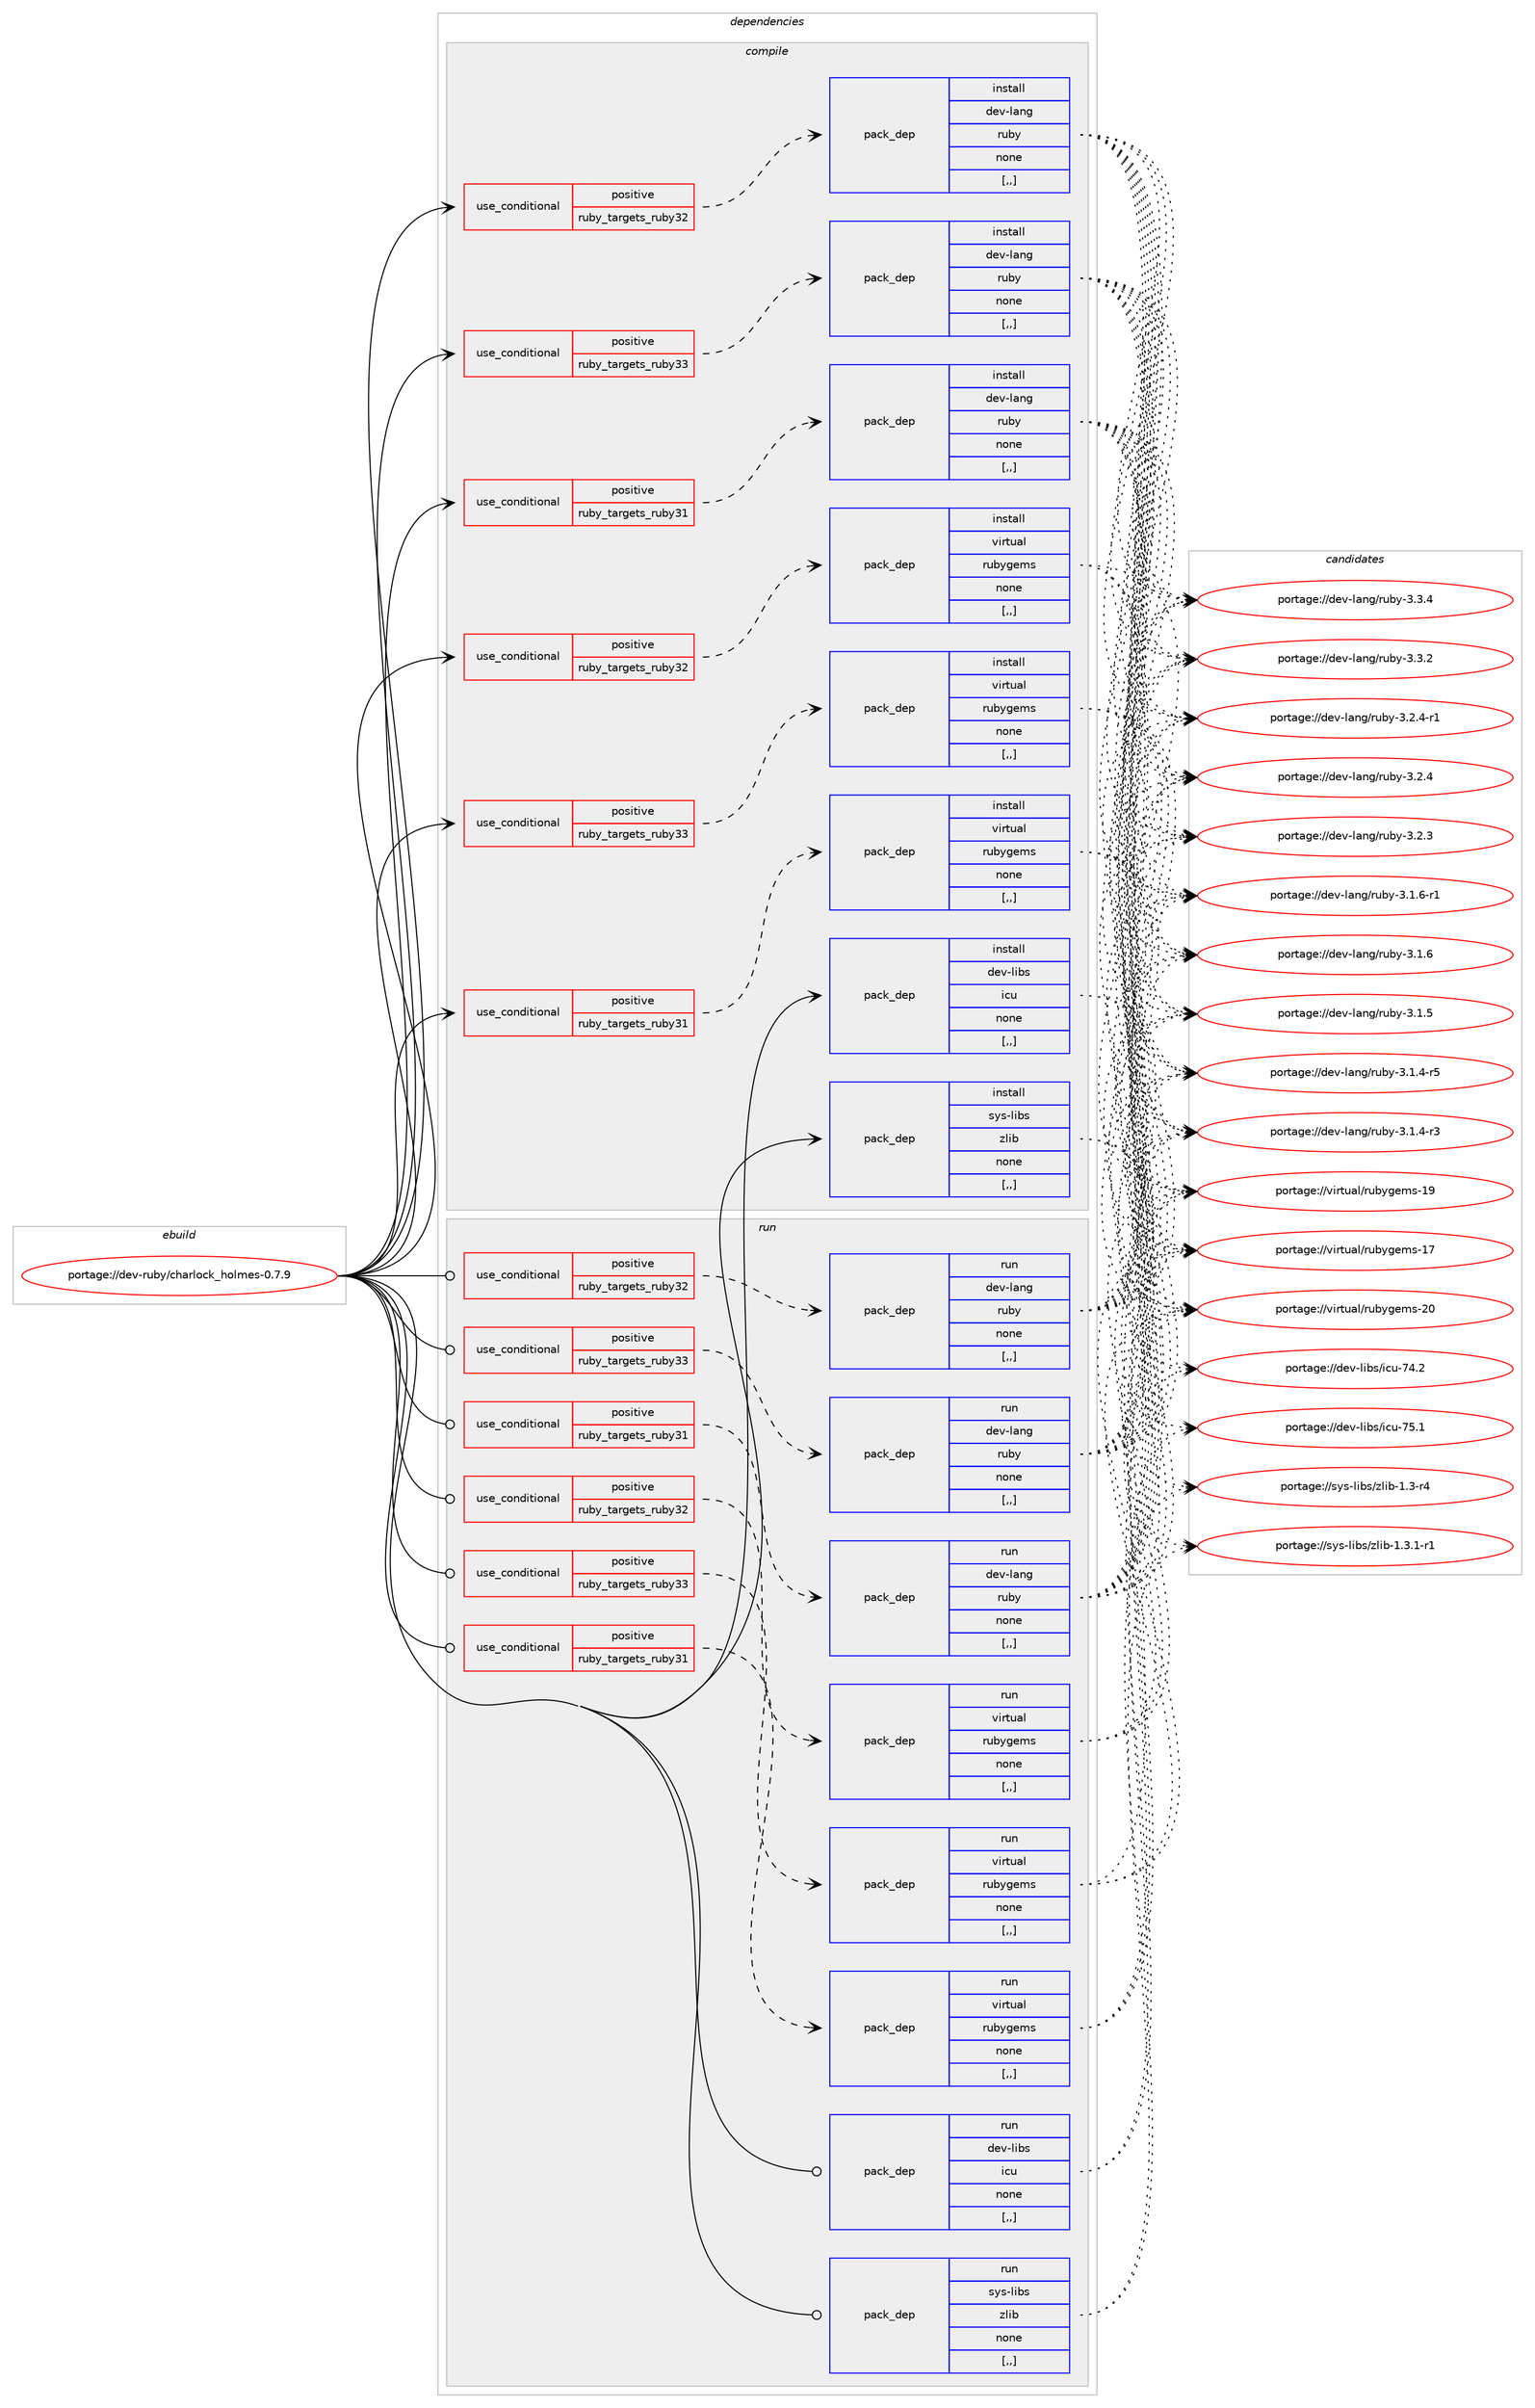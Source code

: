 digraph prolog {

# *************
# Graph options
# *************

newrank=true;
concentrate=true;
compound=true;
graph [rankdir=LR,fontname=Helvetica,fontsize=10,ranksep=1.5];#, ranksep=2.5, nodesep=0.2];
edge  [arrowhead=vee];
node  [fontname=Helvetica,fontsize=10];

# **********
# The ebuild
# **********

subgraph cluster_leftcol {
color=gray;
rank=same;
label=<<i>ebuild</i>>;
id [label="portage://dev-ruby/charlock_holmes-0.7.9", color=red, width=4, href="../dev-ruby/charlock_holmes-0.7.9.svg"];
}

# ****************
# The dependencies
# ****************

subgraph cluster_midcol {
color=gray;
label=<<i>dependencies</i>>;
subgraph cluster_compile {
fillcolor="#eeeeee";
style=filled;
label=<<i>compile</i>>;
subgraph cond45285 {
dependency178369 [label=<<TABLE BORDER="0" CELLBORDER="1" CELLSPACING="0" CELLPADDING="4"><TR><TD ROWSPAN="3" CELLPADDING="10">use_conditional</TD></TR><TR><TD>positive</TD></TR><TR><TD>ruby_targets_ruby31</TD></TR></TABLE>>, shape=none, color=red];
subgraph pack131803 {
dependency178370 [label=<<TABLE BORDER="0" CELLBORDER="1" CELLSPACING="0" CELLPADDING="4" WIDTH="220"><TR><TD ROWSPAN="6" CELLPADDING="30">pack_dep</TD></TR><TR><TD WIDTH="110">install</TD></TR><TR><TD>dev-lang</TD></TR><TR><TD>ruby</TD></TR><TR><TD>none</TD></TR><TR><TD>[,,]</TD></TR></TABLE>>, shape=none, color=blue];
}
dependency178369:e -> dependency178370:w [weight=20,style="dashed",arrowhead="vee"];
}
id:e -> dependency178369:w [weight=20,style="solid",arrowhead="vee"];
subgraph cond45286 {
dependency178371 [label=<<TABLE BORDER="0" CELLBORDER="1" CELLSPACING="0" CELLPADDING="4"><TR><TD ROWSPAN="3" CELLPADDING="10">use_conditional</TD></TR><TR><TD>positive</TD></TR><TR><TD>ruby_targets_ruby31</TD></TR></TABLE>>, shape=none, color=red];
subgraph pack131804 {
dependency178372 [label=<<TABLE BORDER="0" CELLBORDER="1" CELLSPACING="0" CELLPADDING="4" WIDTH="220"><TR><TD ROWSPAN="6" CELLPADDING="30">pack_dep</TD></TR><TR><TD WIDTH="110">install</TD></TR><TR><TD>virtual</TD></TR><TR><TD>rubygems</TD></TR><TR><TD>none</TD></TR><TR><TD>[,,]</TD></TR></TABLE>>, shape=none, color=blue];
}
dependency178371:e -> dependency178372:w [weight=20,style="dashed",arrowhead="vee"];
}
id:e -> dependency178371:w [weight=20,style="solid",arrowhead="vee"];
subgraph cond45287 {
dependency178373 [label=<<TABLE BORDER="0" CELLBORDER="1" CELLSPACING="0" CELLPADDING="4"><TR><TD ROWSPAN="3" CELLPADDING="10">use_conditional</TD></TR><TR><TD>positive</TD></TR><TR><TD>ruby_targets_ruby32</TD></TR></TABLE>>, shape=none, color=red];
subgraph pack131805 {
dependency178374 [label=<<TABLE BORDER="0" CELLBORDER="1" CELLSPACING="0" CELLPADDING="4" WIDTH="220"><TR><TD ROWSPAN="6" CELLPADDING="30">pack_dep</TD></TR><TR><TD WIDTH="110">install</TD></TR><TR><TD>dev-lang</TD></TR><TR><TD>ruby</TD></TR><TR><TD>none</TD></TR><TR><TD>[,,]</TD></TR></TABLE>>, shape=none, color=blue];
}
dependency178373:e -> dependency178374:w [weight=20,style="dashed",arrowhead="vee"];
}
id:e -> dependency178373:w [weight=20,style="solid",arrowhead="vee"];
subgraph cond45288 {
dependency178375 [label=<<TABLE BORDER="0" CELLBORDER="1" CELLSPACING="0" CELLPADDING="4"><TR><TD ROWSPAN="3" CELLPADDING="10">use_conditional</TD></TR><TR><TD>positive</TD></TR><TR><TD>ruby_targets_ruby32</TD></TR></TABLE>>, shape=none, color=red];
subgraph pack131806 {
dependency178376 [label=<<TABLE BORDER="0" CELLBORDER="1" CELLSPACING="0" CELLPADDING="4" WIDTH="220"><TR><TD ROWSPAN="6" CELLPADDING="30">pack_dep</TD></TR><TR><TD WIDTH="110">install</TD></TR><TR><TD>virtual</TD></TR><TR><TD>rubygems</TD></TR><TR><TD>none</TD></TR><TR><TD>[,,]</TD></TR></TABLE>>, shape=none, color=blue];
}
dependency178375:e -> dependency178376:w [weight=20,style="dashed",arrowhead="vee"];
}
id:e -> dependency178375:w [weight=20,style="solid",arrowhead="vee"];
subgraph cond45289 {
dependency178377 [label=<<TABLE BORDER="0" CELLBORDER="1" CELLSPACING="0" CELLPADDING="4"><TR><TD ROWSPAN="3" CELLPADDING="10">use_conditional</TD></TR><TR><TD>positive</TD></TR><TR><TD>ruby_targets_ruby33</TD></TR></TABLE>>, shape=none, color=red];
subgraph pack131807 {
dependency178378 [label=<<TABLE BORDER="0" CELLBORDER="1" CELLSPACING="0" CELLPADDING="4" WIDTH="220"><TR><TD ROWSPAN="6" CELLPADDING="30">pack_dep</TD></TR><TR><TD WIDTH="110">install</TD></TR><TR><TD>dev-lang</TD></TR><TR><TD>ruby</TD></TR><TR><TD>none</TD></TR><TR><TD>[,,]</TD></TR></TABLE>>, shape=none, color=blue];
}
dependency178377:e -> dependency178378:w [weight=20,style="dashed",arrowhead="vee"];
}
id:e -> dependency178377:w [weight=20,style="solid",arrowhead="vee"];
subgraph cond45290 {
dependency178379 [label=<<TABLE BORDER="0" CELLBORDER="1" CELLSPACING="0" CELLPADDING="4"><TR><TD ROWSPAN="3" CELLPADDING="10">use_conditional</TD></TR><TR><TD>positive</TD></TR><TR><TD>ruby_targets_ruby33</TD></TR></TABLE>>, shape=none, color=red];
subgraph pack131808 {
dependency178380 [label=<<TABLE BORDER="0" CELLBORDER="1" CELLSPACING="0" CELLPADDING="4" WIDTH="220"><TR><TD ROWSPAN="6" CELLPADDING="30">pack_dep</TD></TR><TR><TD WIDTH="110">install</TD></TR><TR><TD>virtual</TD></TR><TR><TD>rubygems</TD></TR><TR><TD>none</TD></TR><TR><TD>[,,]</TD></TR></TABLE>>, shape=none, color=blue];
}
dependency178379:e -> dependency178380:w [weight=20,style="dashed",arrowhead="vee"];
}
id:e -> dependency178379:w [weight=20,style="solid",arrowhead="vee"];
subgraph pack131809 {
dependency178381 [label=<<TABLE BORDER="0" CELLBORDER="1" CELLSPACING="0" CELLPADDING="4" WIDTH="220"><TR><TD ROWSPAN="6" CELLPADDING="30">pack_dep</TD></TR><TR><TD WIDTH="110">install</TD></TR><TR><TD>dev-libs</TD></TR><TR><TD>icu</TD></TR><TR><TD>none</TD></TR><TR><TD>[,,]</TD></TR></TABLE>>, shape=none, color=blue];
}
id:e -> dependency178381:w [weight=20,style="solid",arrowhead="vee"];
subgraph pack131810 {
dependency178382 [label=<<TABLE BORDER="0" CELLBORDER="1" CELLSPACING="0" CELLPADDING="4" WIDTH="220"><TR><TD ROWSPAN="6" CELLPADDING="30">pack_dep</TD></TR><TR><TD WIDTH="110">install</TD></TR><TR><TD>sys-libs</TD></TR><TR><TD>zlib</TD></TR><TR><TD>none</TD></TR><TR><TD>[,,]</TD></TR></TABLE>>, shape=none, color=blue];
}
id:e -> dependency178382:w [weight=20,style="solid",arrowhead="vee"];
}
subgraph cluster_compileandrun {
fillcolor="#eeeeee";
style=filled;
label=<<i>compile and run</i>>;
}
subgraph cluster_run {
fillcolor="#eeeeee";
style=filled;
label=<<i>run</i>>;
subgraph cond45291 {
dependency178383 [label=<<TABLE BORDER="0" CELLBORDER="1" CELLSPACING="0" CELLPADDING="4"><TR><TD ROWSPAN="3" CELLPADDING="10">use_conditional</TD></TR><TR><TD>positive</TD></TR><TR><TD>ruby_targets_ruby31</TD></TR></TABLE>>, shape=none, color=red];
subgraph pack131811 {
dependency178384 [label=<<TABLE BORDER="0" CELLBORDER="1" CELLSPACING="0" CELLPADDING="4" WIDTH="220"><TR><TD ROWSPAN="6" CELLPADDING="30">pack_dep</TD></TR><TR><TD WIDTH="110">run</TD></TR><TR><TD>dev-lang</TD></TR><TR><TD>ruby</TD></TR><TR><TD>none</TD></TR><TR><TD>[,,]</TD></TR></TABLE>>, shape=none, color=blue];
}
dependency178383:e -> dependency178384:w [weight=20,style="dashed",arrowhead="vee"];
}
id:e -> dependency178383:w [weight=20,style="solid",arrowhead="odot"];
subgraph cond45292 {
dependency178385 [label=<<TABLE BORDER="0" CELLBORDER="1" CELLSPACING="0" CELLPADDING="4"><TR><TD ROWSPAN="3" CELLPADDING="10">use_conditional</TD></TR><TR><TD>positive</TD></TR><TR><TD>ruby_targets_ruby31</TD></TR></TABLE>>, shape=none, color=red];
subgraph pack131812 {
dependency178386 [label=<<TABLE BORDER="0" CELLBORDER="1" CELLSPACING="0" CELLPADDING="4" WIDTH="220"><TR><TD ROWSPAN="6" CELLPADDING="30">pack_dep</TD></TR><TR><TD WIDTH="110">run</TD></TR><TR><TD>virtual</TD></TR><TR><TD>rubygems</TD></TR><TR><TD>none</TD></TR><TR><TD>[,,]</TD></TR></TABLE>>, shape=none, color=blue];
}
dependency178385:e -> dependency178386:w [weight=20,style="dashed",arrowhead="vee"];
}
id:e -> dependency178385:w [weight=20,style="solid",arrowhead="odot"];
subgraph cond45293 {
dependency178387 [label=<<TABLE BORDER="0" CELLBORDER="1" CELLSPACING="0" CELLPADDING="4"><TR><TD ROWSPAN="3" CELLPADDING="10">use_conditional</TD></TR><TR><TD>positive</TD></TR><TR><TD>ruby_targets_ruby32</TD></TR></TABLE>>, shape=none, color=red];
subgraph pack131813 {
dependency178388 [label=<<TABLE BORDER="0" CELLBORDER="1" CELLSPACING="0" CELLPADDING="4" WIDTH="220"><TR><TD ROWSPAN="6" CELLPADDING="30">pack_dep</TD></TR><TR><TD WIDTH="110">run</TD></TR><TR><TD>dev-lang</TD></TR><TR><TD>ruby</TD></TR><TR><TD>none</TD></TR><TR><TD>[,,]</TD></TR></TABLE>>, shape=none, color=blue];
}
dependency178387:e -> dependency178388:w [weight=20,style="dashed",arrowhead="vee"];
}
id:e -> dependency178387:w [weight=20,style="solid",arrowhead="odot"];
subgraph cond45294 {
dependency178389 [label=<<TABLE BORDER="0" CELLBORDER="1" CELLSPACING="0" CELLPADDING="4"><TR><TD ROWSPAN="3" CELLPADDING="10">use_conditional</TD></TR><TR><TD>positive</TD></TR><TR><TD>ruby_targets_ruby32</TD></TR></TABLE>>, shape=none, color=red];
subgraph pack131814 {
dependency178390 [label=<<TABLE BORDER="0" CELLBORDER="1" CELLSPACING="0" CELLPADDING="4" WIDTH="220"><TR><TD ROWSPAN="6" CELLPADDING="30">pack_dep</TD></TR><TR><TD WIDTH="110">run</TD></TR><TR><TD>virtual</TD></TR><TR><TD>rubygems</TD></TR><TR><TD>none</TD></TR><TR><TD>[,,]</TD></TR></TABLE>>, shape=none, color=blue];
}
dependency178389:e -> dependency178390:w [weight=20,style="dashed",arrowhead="vee"];
}
id:e -> dependency178389:w [weight=20,style="solid",arrowhead="odot"];
subgraph cond45295 {
dependency178391 [label=<<TABLE BORDER="0" CELLBORDER="1" CELLSPACING="0" CELLPADDING="4"><TR><TD ROWSPAN="3" CELLPADDING="10">use_conditional</TD></TR><TR><TD>positive</TD></TR><TR><TD>ruby_targets_ruby33</TD></TR></TABLE>>, shape=none, color=red];
subgraph pack131815 {
dependency178392 [label=<<TABLE BORDER="0" CELLBORDER="1" CELLSPACING="0" CELLPADDING="4" WIDTH="220"><TR><TD ROWSPAN="6" CELLPADDING="30">pack_dep</TD></TR><TR><TD WIDTH="110">run</TD></TR><TR><TD>dev-lang</TD></TR><TR><TD>ruby</TD></TR><TR><TD>none</TD></TR><TR><TD>[,,]</TD></TR></TABLE>>, shape=none, color=blue];
}
dependency178391:e -> dependency178392:w [weight=20,style="dashed",arrowhead="vee"];
}
id:e -> dependency178391:w [weight=20,style="solid",arrowhead="odot"];
subgraph cond45296 {
dependency178393 [label=<<TABLE BORDER="0" CELLBORDER="1" CELLSPACING="0" CELLPADDING="4"><TR><TD ROWSPAN="3" CELLPADDING="10">use_conditional</TD></TR><TR><TD>positive</TD></TR><TR><TD>ruby_targets_ruby33</TD></TR></TABLE>>, shape=none, color=red];
subgraph pack131816 {
dependency178394 [label=<<TABLE BORDER="0" CELLBORDER="1" CELLSPACING="0" CELLPADDING="4" WIDTH="220"><TR><TD ROWSPAN="6" CELLPADDING="30">pack_dep</TD></TR><TR><TD WIDTH="110">run</TD></TR><TR><TD>virtual</TD></TR><TR><TD>rubygems</TD></TR><TR><TD>none</TD></TR><TR><TD>[,,]</TD></TR></TABLE>>, shape=none, color=blue];
}
dependency178393:e -> dependency178394:w [weight=20,style="dashed",arrowhead="vee"];
}
id:e -> dependency178393:w [weight=20,style="solid",arrowhead="odot"];
subgraph pack131817 {
dependency178395 [label=<<TABLE BORDER="0" CELLBORDER="1" CELLSPACING="0" CELLPADDING="4" WIDTH="220"><TR><TD ROWSPAN="6" CELLPADDING="30">pack_dep</TD></TR><TR><TD WIDTH="110">run</TD></TR><TR><TD>dev-libs</TD></TR><TR><TD>icu</TD></TR><TR><TD>none</TD></TR><TR><TD>[,,]</TD></TR></TABLE>>, shape=none, color=blue];
}
id:e -> dependency178395:w [weight=20,style="solid",arrowhead="odot"];
subgraph pack131818 {
dependency178396 [label=<<TABLE BORDER="0" CELLBORDER="1" CELLSPACING="0" CELLPADDING="4" WIDTH="220"><TR><TD ROWSPAN="6" CELLPADDING="30">pack_dep</TD></TR><TR><TD WIDTH="110">run</TD></TR><TR><TD>sys-libs</TD></TR><TR><TD>zlib</TD></TR><TR><TD>none</TD></TR><TR><TD>[,,]</TD></TR></TABLE>>, shape=none, color=blue];
}
id:e -> dependency178396:w [weight=20,style="solid",arrowhead="odot"];
}
}

# **************
# The candidates
# **************

subgraph cluster_choices {
rank=same;
color=gray;
label=<<i>candidates</i>>;

subgraph choice131803 {
color=black;
nodesep=1;
choice10010111845108971101034711411798121455146514652 [label="portage://dev-lang/ruby-3.3.4", color=red, width=4,href="../dev-lang/ruby-3.3.4.svg"];
choice10010111845108971101034711411798121455146514650 [label="portage://dev-lang/ruby-3.3.2", color=red, width=4,href="../dev-lang/ruby-3.3.2.svg"];
choice100101118451089711010347114117981214551465046524511449 [label="portage://dev-lang/ruby-3.2.4-r1", color=red, width=4,href="../dev-lang/ruby-3.2.4-r1.svg"];
choice10010111845108971101034711411798121455146504652 [label="portage://dev-lang/ruby-3.2.4", color=red, width=4,href="../dev-lang/ruby-3.2.4.svg"];
choice10010111845108971101034711411798121455146504651 [label="portage://dev-lang/ruby-3.2.3", color=red, width=4,href="../dev-lang/ruby-3.2.3.svg"];
choice100101118451089711010347114117981214551464946544511449 [label="portage://dev-lang/ruby-3.1.6-r1", color=red, width=4,href="../dev-lang/ruby-3.1.6-r1.svg"];
choice10010111845108971101034711411798121455146494654 [label="portage://dev-lang/ruby-3.1.6", color=red, width=4,href="../dev-lang/ruby-3.1.6.svg"];
choice10010111845108971101034711411798121455146494653 [label="portage://dev-lang/ruby-3.1.5", color=red, width=4,href="../dev-lang/ruby-3.1.5.svg"];
choice100101118451089711010347114117981214551464946524511453 [label="portage://dev-lang/ruby-3.1.4-r5", color=red, width=4,href="../dev-lang/ruby-3.1.4-r5.svg"];
choice100101118451089711010347114117981214551464946524511451 [label="portage://dev-lang/ruby-3.1.4-r3", color=red, width=4,href="../dev-lang/ruby-3.1.4-r3.svg"];
dependency178370:e -> choice10010111845108971101034711411798121455146514652:w [style=dotted,weight="100"];
dependency178370:e -> choice10010111845108971101034711411798121455146514650:w [style=dotted,weight="100"];
dependency178370:e -> choice100101118451089711010347114117981214551465046524511449:w [style=dotted,weight="100"];
dependency178370:e -> choice10010111845108971101034711411798121455146504652:w [style=dotted,weight="100"];
dependency178370:e -> choice10010111845108971101034711411798121455146504651:w [style=dotted,weight="100"];
dependency178370:e -> choice100101118451089711010347114117981214551464946544511449:w [style=dotted,weight="100"];
dependency178370:e -> choice10010111845108971101034711411798121455146494654:w [style=dotted,weight="100"];
dependency178370:e -> choice10010111845108971101034711411798121455146494653:w [style=dotted,weight="100"];
dependency178370:e -> choice100101118451089711010347114117981214551464946524511453:w [style=dotted,weight="100"];
dependency178370:e -> choice100101118451089711010347114117981214551464946524511451:w [style=dotted,weight="100"];
}
subgraph choice131804 {
color=black;
nodesep=1;
choice118105114116117971084711411798121103101109115455048 [label="portage://virtual/rubygems-20", color=red, width=4,href="../virtual/rubygems-20.svg"];
choice118105114116117971084711411798121103101109115454957 [label="portage://virtual/rubygems-19", color=red, width=4,href="../virtual/rubygems-19.svg"];
choice118105114116117971084711411798121103101109115454955 [label="portage://virtual/rubygems-17", color=red, width=4,href="../virtual/rubygems-17.svg"];
dependency178372:e -> choice118105114116117971084711411798121103101109115455048:w [style=dotted,weight="100"];
dependency178372:e -> choice118105114116117971084711411798121103101109115454957:w [style=dotted,weight="100"];
dependency178372:e -> choice118105114116117971084711411798121103101109115454955:w [style=dotted,weight="100"];
}
subgraph choice131805 {
color=black;
nodesep=1;
choice10010111845108971101034711411798121455146514652 [label="portage://dev-lang/ruby-3.3.4", color=red, width=4,href="../dev-lang/ruby-3.3.4.svg"];
choice10010111845108971101034711411798121455146514650 [label="portage://dev-lang/ruby-3.3.2", color=red, width=4,href="../dev-lang/ruby-3.3.2.svg"];
choice100101118451089711010347114117981214551465046524511449 [label="portage://dev-lang/ruby-3.2.4-r1", color=red, width=4,href="../dev-lang/ruby-3.2.4-r1.svg"];
choice10010111845108971101034711411798121455146504652 [label="portage://dev-lang/ruby-3.2.4", color=red, width=4,href="../dev-lang/ruby-3.2.4.svg"];
choice10010111845108971101034711411798121455146504651 [label="portage://dev-lang/ruby-3.2.3", color=red, width=4,href="../dev-lang/ruby-3.2.3.svg"];
choice100101118451089711010347114117981214551464946544511449 [label="portage://dev-lang/ruby-3.1.6-r1", color=red, width=4,href="../dev-lang/ruby-3.1.6-r1.svg"];
choice10010111845108971101034711411798121455146494654 [label="portage://dev-lang/ruby-3.1.6", color=red, width=4,href="../dev-lang/ruby-3.1.6.svg"];
choice10010111845108971101034711411798121455146494653 [label="portage://dev-lang/ruby-3.1.5", color=red, width=4,href="../dev-lang/ruby-3.1.5.svg"];
choice100101118451089711010347114117981214551464946524511453 [label="portage://dev-lang/ruby-3.1.4-r5", color=red, width=4,href="../dev-lang/ruby-3.1.4-r5.svg"];
choice100101118451089711010347114117981214551464946524511451 [label="portage://dev-lang/ruby-3.1.4-r3", color=red, width=4,href="../dev-lang/ruby-3.1.4-r3.svg"];
dependency178374:e -> choice10010111845108971101034711411798121455146514652:w [style=dotted,weight="100"];
dependency178374:e -> choice10010111845108971101034711411798121455146514650:w [style=dotted,weight="100"];
dependency178374:e -> choice100101118451089711010347114117981214551465046524511449:w [style=dotted,weight="100"];
dependency178374:e -> choice10010111845108971101034711411798121455146504652:w [style=dotted,weight="100"];
dependency178374:e -> choice10010111845108971101034711411798121455146504651:w [style=dotted,weight="100"];
dependency178374:e -> choice100101118451089711010347114117981214551464946544511449:w [style=dotted,weight="100"];
dependency178374:e -> choice10010111845108971101034711411798121455146494654:w [style=dotted,weight="100"];
dependency178374:e -> choice10010111845108971101034711411798121455146494653:w [style=dotted,weight="100"];
dependency178374:e -> choice100101118451089711010347114117981214551464946524511453:w [style=dotted,weight="100"];
dependency178374:e -> choice100101118451089711010347114117981214551464946524511451:w [style=dotted,weight="100"];
}
subgraph choice131806 {
color=black;
nodesep=1;
choice118105114116117971084711411798121103101109115455048 [label="portage://virtual/rubygems-20", color=red, width=4,href="../virtual/rubygems-20.svg"];
choice118105114116117971084711411798121103101109115454957 [label="portage://virtual/rubygems-19", color=red, width=4,href="../virtual/rubygems-19.svg"];
choice118105114116117971084711411798121103101109115454955 [label="portage://virtual/rubygems-17", color=red, width=4,href="../virtual/rubygems-17.svg"];
dependency178376:e -> choice118105114116117971084711411798121103101109115455048:w [style=dotted,weight="100"];
dependency178376:e -> choice118105114116117971084711411798121103101109115454957:w [style=dotted,weight="100"];
dependency178376:e -> choice118105114116117971084711411798121103101109115454955:w [style=dotted,weight="100"];
}
subgraph choice131807 {
color=black;
nodesep=1;
choice10010111845108971101034711411798121455146514652 [label="portage://dev-lang/ruby-3.3.4", color=red, width=4,href="../dev-lang/ruby-3.3.4.svg"];
choice10010111845108971101034711411798121455146514650 [label="portage://dev-lang/ruby-3.3.2", color=red, width=4,href="../dev-lang/ruby-3.3.2.svg"];
choice100101118451089711010347114117981214551465046524511449 [label="portage://dev-lang/ruby-3.2.4-r1", color=red, width=4,href="../dev-lang/ruby-3.2.4-r1.svg"];
choice10010111845108971101034711411798121455146504652 [label="portage://dev-lang/ruby-3.2.4", color=red, width=4,href="../dev-lang/ruby-3.2.4.svg"];
choice10010111845108971101034711411798121455146504651 [label="portage://dev-lang/ruby-3.2.3", color=red, width=4,href="../dev-lang/ruby-3.2.3.svg"];
choice100101118451089711010347114117981214551464946544511449 [label="portage://dev-lang/ruby-3.1.6-r1", color=red, width=4,href="../dev-lang/ruby-3.1.6-r1.svg"];
choice10010111845108971101034711411798121455146494654 [label="portage://dev-lang/ruby-3.1.6", color=red, width=4,href="../dev-lang/ruby-3.1.6.svg"];
choice10010111845108971101034711411798121455146494653 [label="portage://dev-lang/ruby-3.1.5", color=red, width=4,href="../dev-lang/ruby-3.1.5.svg"];
choice100101118451089711010347114117981214551464946524511453 [label="portage://dev-lang/ruby-3.1.4-r5", color=red, width=4,href="../dev-lang/ruby-3.1.4-r5.svg"];
choice100101118451089711010347114117981214551464946524511451 [label="portage://dev-lang/ruby-3.1.4-r3", color=red, width=4,href="../dev-lang/ruby-3.1.4-r3.svg"];
dependency178378:e -> choice10010111845108971101034711411798121455146514652:w [style=dotted,weight="100"];
dependency178378:e -> choice10010111845108971101034711411798121455146514650:w [style=dotted,weight="100"];
dependency178378:e -> choice100101118451089711010347114117981214551465046524511449:w [style=dotted,weight="100"];
dependency178378:e -> choice10010111845108971101034711411798121455146504652:w [style=dotted,weight="100"];
dependency178378:e -> choice10010111845108971101034711411798121455146504651:w [style=dotted,weight="100"];
dependency178378:e -> choice100101118451089711010347114117981214551464946544511449:w [style=dotted,weight="100"];
dependency178378:e -> choice10010111845108971101034711411798121455146494654:w [style=dotted,weight="100"];
dependency178378:e -> choice10010111845108971101034711411798121455146494653:w [style=dotted,weight="100"];
dependency178378:e -> choice100101118451089711010347114117981214551464946524511453:w [style=dotted,weight="100"];
dependency178378:e -> choice100101118451089711010347114117981214551464946524511451:w [style=dotted,weight="100"];
}
subgraph choice131808 {
color=black;
nodesep=1;
choice118105114116117971084711411798121103101109115455048 [label="portage://virtual/rubygems-20", color=red, width=4,href="../virtual/rubygems-20.svg"];
choice118105114116117971084711411798121103101109115454957 [label="portage://virtual/rubygems-19", color=red, width=4,href="../virtual/rubygems-19.svg"];
choice118105114116117971084711411798121103101109115454955 [label="portage://virtual/rubygems-17", color=red, width=4,href="../virtual/rubygems-17.svg"];
dependency178380:e -> choice118105114116117971084711411798121103101109115455048:w [style=dotted,weight="100"];
dependency178380:e -> choice118105114116117971084711411798121103101109115454957:w [style=dotted,weight="100"];
dependency178380:e -> choice118105114116117971084711411798121103101109115454955:w [style=dotted,weight="100"];
}
subgraph choice131809 {
color=black;
nodesep=1;
choice100101118451081059811547105991174555534649 [label="portage://dev-libs/icu-75.1", color=red, width=4,href="../dev-libs/icu-75.1.svg"];
choice100101118451081059811547105991174555524650 [label="portage://dev-libs/icu-74.2", color=red, width=4,href="../dev-libs/icu-74.2.svg"];
dependency178381:e -> choice100101118451081059811547105991174555534649:w [style=dotted,weight="100"];
dependency178381:e -> choice100101118451081059811547105991174555524650:w [style=dotted,weight="100"];
}
subgraph choice131810 {
color=black;
nodesep=1;
choice115121115451081059811547122108105984549465146494511449 [label="portage://sys-libs/zlib-1.3.1-r1", color=red, width=4,href="../sys-libs/zlib-1.3.1-r1.svg"];
choice11512111545108105981154712210810598454946514511452 [label="portage://sys-libs/zlib-1.3-r4", color=red, width=4,href="../sys-libs/zlib-1.3-r4.svg"];
dependency178382:e -> choice115121115451081059811547122108105984549465146494511449:w [style=dotted,weight="100"];
dependency178382:e -> choice11512111545108105981154712210810598454946514511452:w [style=dotted,weight="100"];
}
subgraph choice131811 {
color=black;
nodesep=1;
choice10010111845108971101034711411798121455146514652 [label="portage://dev-lang/ruby-3.3.4", color=red, width=4,href="../dev-lang/ruby-3.3.4.svg"];
choice10010111845108971101034711411798121455146514650 [label="portage://dev-lang/ruby-3.3.2", color=red, width=4,href="../dev-lang/ruby-3.3.2.svg"];
choice100101118451089711010347114117981214551465046524511449 [label="portage://dev-lang/ruby-3.2.4-r1", color=red, width=4,href="../dev-lang/ruby-3.2.4-r1.svg"];
choice10010111845108971101034711411798121455146504652 [label="portage://dev-lang/ruby-3.2.4", color=red, width=4,href="../dev-lang/ruby-3.2.4.svg"];
choice10010111845108971101034711411798121455146504651 [label="portage://dev-lang/ruby-3.2.3", color=red, width=4,href="../dev-lang/ruby-3.2.3.svg"];
choice100101118451089711010347114117981214551464946544511449 [label="portage://dev-lang/ruby-3.1.6-r1", color=red, width=4,href="../dev-lang/ruby-3.1.6-r1.svg"];
choice10010111845108971101034711411798121455146494654 [label="portage://dev-lang/ruby-3.1.6", color=red, width=4,href="../dev-lang/ruby-3.1.6.svg"];
choice10010111845108971101034711411798121455146494653 [label="portage://dev-lang/ruby-3.1.5", color=red, width=4,href="../dev-lang/ruby-3.1.5.svg"];
choice100101118451089711010347114117981214551464946524511453 [label="portage://dev-lang/ruby-3.1.4-r5", color=red, width=4,href="../dev-lang/ruby-3.1.4-r5.svg"];
choice100101118451089711010347114117981214551464946524511451 [label="portage://dev-lang/ruby-3.1.4-r3", color=red, width=4,href="../dev-lang/ruby-3.1.4-r3.svg"];
dependency178384:e -> choice10010111845108971101034711411798121455146514652:w [style=dotted,weight="100"];
dependency178384:e -> choice10010111845108971101034711411798121455146514650:w [style=dotted,weight="100"];
dependency178384:e -> choice100101118451089711010347114117981214551465046524511449:w [style=dotted,weight="100"];
dependency178384:e -> choice10010111845108971101034711411798121455146504652:w [style=dotted,weight="100"];
dependency178384:e -> choice10010111845108971101034711411798121455146504651:w [style=dotted,weight="100"];
dependency178384:e -> choice100101118451089711010347114117981214551464946544511449:w [style=dotted,weight="100"];
dependency178384:e -> choice10010111845108971101034711411798121455146494654:w [style=dotted,weight="100"];
dependency178384:e -> choice10010111845108971101034711411798121455146494653:w [style=dotted,weight="100"];
dependency178384:e -> choice100101118451089711010347114117981214551464946524511453:w [style=dotted,weight="100"];
dependency178384:e -> choice100101118451089711010347114117981214551464946524511451:w [style=dotted,weight="100"];
}
subgraph choice131812 {
color=black;
nodesep=1;
choice118105114116117971084711411798121103101109115455048 [label="portage://virtual/rubygems-20", color=red, width=4,href="../virtual/rubygems-20.svg"];
choice118105114116117971084711411798121103101109115454957 [label="portage://virtual/rubygems-19", color=red, width=4,href="../virtual/rubygems-19.svg"];
choice118105114116117971084711411798121103101109115454955 [label="portage://virtual/rubygems-17", color=red, width=4,href="../virtual/rubygems-17.svg"];
dependency178386:e -> choice118105114116117971084711411798121103101109115455048:w [style=dotted,weight="100"];
dependency178386:e -> choice118105114116117971084711411798121103101109115454957:w [style=dotted,weight="100"];
dependency178386:e -> choice118105114116117971084711411798121103101109115454955:w [style=dotted,weight="100"];
}
subgraph choice131813 {
color=black;
nodesep=1;
choice10010111845108971101034711411798121455146514652 [label="portage://dev-lang/ruby-3.3.4", color=red, width=4,href="../dev-lang/ruby-3.3.4.svg"];
choice10010111845108971101034711411798121455146514650 [label="portage://dev-lang/ruby-3.3.2", color=red, width=4,href="../dev-lang/ruby-3.3.2.svg"];
choice100101118451089711010347114117981214551465046524511449 [label="portage://dev-lang/ruby-3.2.4-r1", color=red, width=4,href="../dev-lang/ruby-3.2.4-r1.svg"];
choice10010111845108971101034711411798121455146504652 [label="portage://dev-lang/ruby-3.2.4", color=red, width=4,href="../dev-lang/ruby-3.2.4.svg"];
choice10010111845108971101034711411798121455146504651 [label="portage://dev-lang/ruby-3.2.3", color=red, width=4,href="../dev-lang/ruby-3.2.3.svg"];
choice100101118451089711010347114117981214551464946544511449 [label="portage://dev-lang/ruby-3.1.6-r1", color=red, width=4,href="../dev-lang/ruby-3.1.6-r1.svg"];
choice10010111845108971101034711411798121455146494654 [label="portage://dev-lang/ruby-3.1.6", color=red, width=4,href="../dev-lang/ruby-3.1.6.svg"];
choice10010111845108971101034711411798121455146494653 [label="portage://dev-lang/ruby-3.1.5", color=red, width=4,href="../dev-lang/ruby-3.1.5.svg"];
choice100101118451089711010347114117981214551464946524511453 [label="portage://dev-lang/ruby-3.1.4-r5", color=red, width=4,href="../dev-lang/ruby-3.1.4-r5.svg"];
choice100101118451089711010347114117981214551464946524511451 [label="portage://dev-lang/ruby-3.1.4-r3", color=red, width=4,href="../dev-lang/ruby-3.1.4-r3.svg"];
dependency178388:e -> choice10010111845108971101034711411798121455146514652:w [style=dotted,weight="100"];
dependency178388:e -> choice10010111845108971101034711411798121455146514650:w [style=dotted,weight="100"];
dependency178388:e -> choice100101118451089711010347114117981214551465046524511449:w [style=dotted,weight="100"];
dependency178388:e -> choice10010111845108971101034711411798121455146504652:w [style=dotted,weight="100"];
dependency178388:e -> choice10010111845108971101034711411798121455146504651:w [style=dotted,weight="100"];
dependency178388:e -> choice100101118451089711010347114117981214551464946544511449:w [style=dotted,weight="100"];
dependency178388:e -> choice10010111845108971101034711411798121455146494654:w [style=dotted,weight="100"];
dependency178388:e -> choice10010111845108971101034711411798121455146494653:w [style=dotted,weight="100"];
dependency178388:e -> choice100101118451089711010347114117981214551464946524511453:w [style=dotted,weight="100"];
dependency178388:e -> choice100101118451089711010347114117981214551464946524511451:w [style=dotted,weight="100"];
}
subgraph choice131814 {
color=black;
nodesep=1;
choice118105114116117971084711411798121103101109115455048 [label="portage://virtual/rubygems-20", color=red, width=4,href="../virtual/rubygems-20.svg"];
choice118105114116117971084711411798121103101109115454957 [label="portage://virtual/rubygems-19", color=red, width=4,href="../virtual/rubygems-19.svg"];
choice118105114116117971084711411798121103101109115454955 [label="portage://virtual/rubygems-17", color=red, width=4,href="../virtual/rubygems-17.svg"];
dependency178390:e -> choice118105114116117971084711411798121103101109115455048:w [style=dotted,weight="100"];
dependency178390:e -> choice118105114116117971084711411798121103101109115454957:w [style=dotted,weight="100"];
dependency178390:e -> choice118105114116117971084711411798121103101109115454955:w [style=dotted,weight="100"];
}
subgraph choice131815 {
color=black;
nodesep=1;
choice10010111845108971101034711411798121455146514652 [label="portage://dev-lang/ruby-3.3.4", color=red, width=4,href="../dev-lang/ruby-3.3.4.svg"];
choice10010111845108971101034711411798121455146514650 [label="portage://dev-lang/ruby-3.3.2", color=red, width=4,href="../dev-lang/ruby-3.3.2.svg"];
choice100101118451089711010347114117981214551465046524511449 [label="portage://dev-lang/ruby-3.2.4-r1", color=red, width=4,href="../dev-lang/ruby-3.2.4-r1.svg"];
choice10010111845108971101034711411798121455146504652 [label="portage://dev-lang/ruby-3.2.4", color=red, width=4,href="../dev-lang/ruby-3.2.4.svg"];
choice10010111845108971101034711411798121455146504651 [label="portage://dev-lang/ruby-3.2.3", color=red, width=4,href="../dev-lang/ruby-3.2.3.svg"];
choice100101118451089711010347114117981214551464946544511449 [label="portage://dev-lang/ruby-3.1.6-r1", color=red, width=4,href="../dev-lang/ruby-3.1.6-r1.svg"];
choice10010111845108971101034711411798121455146494654 [label="portage://dev-lang/ruby-3.1.6", color=red, width=4,href="../dev-lang/ruby-3.1.6.svg"];
choice10010111845108971101034711411798121455146494653 [label="portage://dev-lang/ruby-3.1.5", color=red, width=4,href="../dev-lang/ruby-3.1.5.svg"];
choice100101118451089711010347114117981214551464946524511453 [label="portage://dev-lang/ruby-3.1.4-r5", color=red, width=4,href="../dev-lang/ruby-3.1.4-r5.svg"];
choice100101118451089711010347114117981214551464946524511451 [label="portage://dev-lang/ruby-3.1.4-r3", color=red, width=4,href="../dev-lang/ruby-3.1.4-r3.svg"];
dependency178392:e -> choice10010111845108971101034711411798121455146514652:w [style=dotted,weight="100"];
dependency178392:e -> choice10010111845108971101034711411798121455146514650:w [style=dotted,weight="100"];
dependency178392:e -> choice100101118451089711010347114117981214551465046524511449:w [style=dotted,weight="100"];
dependency178392:e -> choice10010111845108971101034711411798121455146504652:w [style=dotted,weight="100"];
dependency178392:e -> choice10010111845108971101034711411798121455146504651:w [style=dotted,weight="100"];
dependency178392:e -> choice100101118451089711010347114117981214551464946544511449:w [style=dotted,weight="100"];
dependency178392:e -> choice10010111845108971101034711411798121455146494654:w [style=dotted,weight="100"];
dependency178392:e -> choice10010111845108971101034711411798121455146494653:w [style=dotted,weight="100"];
dependency178392:e -> choice100101118451089711010347114117981214551464946524511453:w [style=dotted,weight="100"];
dependency178392:e -> choice100101118451089711010347114117981214551464946524511451:w [style=dotted,weight="100"];
}
subgraph choice131816 {
color=black;
nodesep=1;
choice118105114116117971084711411798121103101109115455048 [label="portage://virtual/rubygems-20", color=red, width=4,href="../virtual/rubygems-20.svg"];
choice118105114116117971084711411798121103101109115454957 [label="portage://virtual/rubygems-19", color=red, width=4,href="../virtual/rubygems-19.svg"];
choice118105114116117971084711411798121103101109115454955 [label="portage://virtual/rubygems-17", color=red, width=4,href="../virtual/rubygems-17.svg"];
dependency178394:e -> choice118105114116117971084711411798121103101109115455048:w [style=dotted,weight="100"];
dependency178394:e -> choice118105114116117971084711411798121103101109115454957:w [style=dotted,weight="100"];
dependency178394:e -> choice118105114116117971084711411798121103101109115454955:w [style=dotted,weight="100"];
}
subgraph choice131817 {
color=black;
nodesep=1;
choice100101118451081059811547105991174555534649 [label="portage://dev-libs/icu-75.1", color=red, width=4,href="../dev-libs/icu-75.1.svg"];
choice100101118451081059811547105991174555524650 [label="portage://dev-libs/icu-74.2", color=red, width=4,href="../dev-libs/icu-74.2.svg"];
dependency178395:e -> choice100101118451081059811547105991174555534649:w [style=dotted,weight="100"];
dependency178395:e -> choice100101118451081059811547105991174555524650:w [style=dotted,weight="100"];
}
subgraph choice131818 {
color=black;
nodesep=1;
choice115121115451081059811547122108105984549465146494511449 [label="portage://sys-libs/zlib-1.3.1-r1", color=red, width=4,href="../sys-libs/zlib-1.3.1-r1.svg"];
choice11512111545108105981154712210810598454946514511452 [label="portage://sys-libs/zlib-1.3-r4", color=red, width=4,href="../sys-libs/zlib-1.3-r4.svg"];
dependency178396:e -> choice115121115451081059811547122108105984549465146494511449:w [style=dotted,weight="100"];
dependency178396:e -> choice11512111545108105981154712210810598454946514511452:w [style=dotted,weight="100"];
}
}

}
